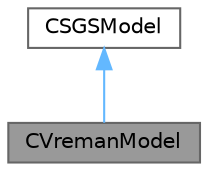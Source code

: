digraph "CVremanModel"
{
 // LATEX_PDF_SIZE
  bgcolor="transparent";
  edge [fontname=Helvetica,fontsize=10,labelfontname=Helvetica,labelfontsize=10];
  node [fontname=Helvetica,fontsize=10,shape=box,height=0.2,width=0.4];
  Node1 [id="Node000001",label="CVremanModel",height=0.2,width=0.4,color="gray40", fillcolor="grey60", style="filled", fontcolor="black",tooltip="Derived class for defining the WALE SGS model."];
  Node2 -> Node1 [id="edge1_Node000001_Node000002",dir="back",color="steelblue1",style="solid",tooltip=" "];
  Node2 [id="Node000002",label="CSGSModel",height=0.2,width=0.4,color="gray40", fillcolor="white", style="filled",URL="$classCSGSModel.html",tooltip="Base class for defining the LES subgrid scale model."];
}
